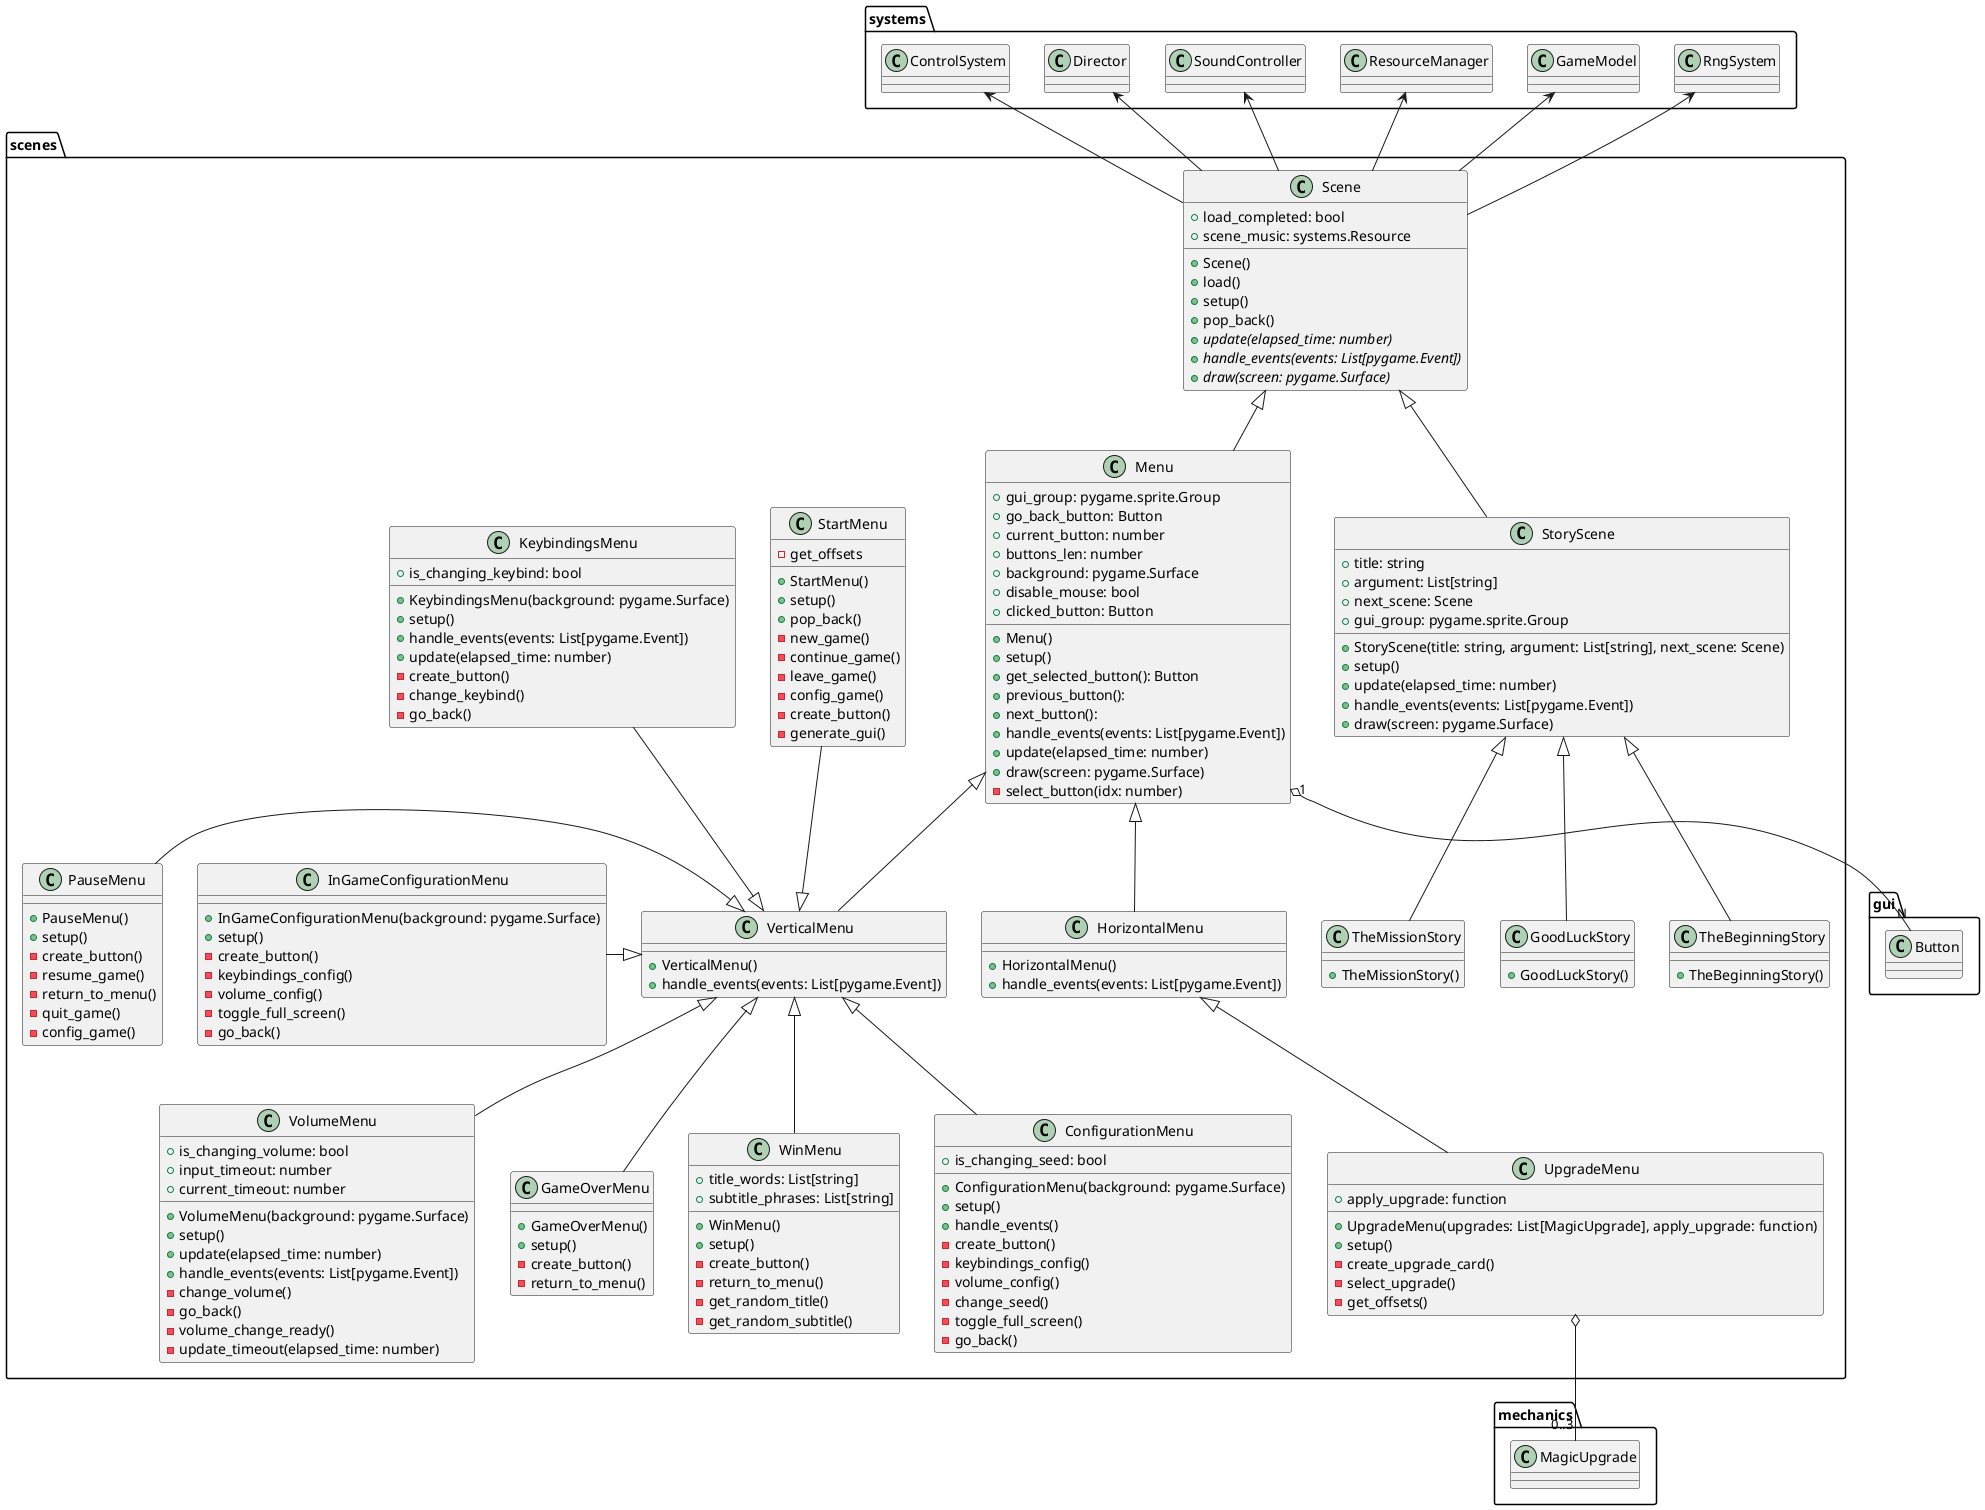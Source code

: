 @startuml menu_scenes_uml

class scenes.Scene {
	+ load_completed: bool
	+ scene_music: systems.Resource

	+ Scene()
	+ load()
	+ setup()
	+ pop_back()
	{abstract} + update(elapsed_time: number)
	{abstract} + handle_events(events: List[pygame.Event])
	{abstract} + draw(screen: pygame.Surface)
}

class scenes.Menu extends scenes.Scene {
	+ gui_group: pygame.sprite.Group
	+ go_back_button: Button
	+ current_button: number
	+ buttons_len: number
	+ background: pygame.Surface
	+ disable_mouse: bool
	+ clicked_button: Button

	+ Menu()
	+ setup()
	+ get_selected_button(): Button
	+ previous_button():
	+ next_button():
	+ handle_events(events: List[pygame.Event])
	+ update(elapsed_time: number)
	+ draw(screen: pygame.Surface)
	- select_button(idx: number)
}

class scenes.VerticalMenu extends scenes.Menu {
	+ VerticalMenu()
	+ handle_events(events: List[pygame.Event])
}

class scenes.HorizontalMenu extends scenes.Menu {
	+ HorizontalMenu()
	+ handle_events(events: List[pygame.Event])
}

class scenes.StartMenu {
	+ StartMenu()
	+ setup()
	+ pop_back()
	- new_game()
	- continue_game()
	- leave_game()
	- config_game()
	- create_button()
	- get_offsets
	- generate_gui()
}

class scenes.ConfigurationMenu {
	+ is_changing_seed: bool

	+ ConfigurationMenu(background: pygame.Surface)
	+ setup()
	+ handle_events()
	- create_button()
	- keybindings_config()
	- volume_config()
	- change_seed()
	- toggle_full_screen()
	- go_back()
}

class scenes.VolumeMenu {
	+ is_changing_volume: bool
	+ input_timeout: number
	+ current_timeout: number

	+ VolumeMenu(background: pygame.Surface)
	+ setup()
	+ update(elapsed_time: number)
	+ handle_events(events: List[pygame.Event])
	- change_volume()
	- go_back()
	- volume_change_ready()
	- update_timeout(elapsed_time: number)
}

class scenes.KeybindingsMenu {
	+ is_changing_keybind: bool

	+ KeybindingsMenu(background: pygame.Surface)
	+ setup()
	+ handle_events(events: List[pygame.Event])
	+ update(elapsed_time: number)
	- create_button()
	- change_keybind()
	- go_back()
}

class scenes.PauseMenu {
	+ PauseMenu()
	+ setup()
	- create_button()
	- resume_game()
	- return_to_menu()
	- quit_game()
	- config_game()
}

class scenes.InGameConfigurationMenu {
	+ InGameConfigurationMenu(background: pygame.Surface)
	+ setup()
	- create_button()
	- keybindings_config()
	- volume_config()
	- toggle_full_screen()
	- go_back()
}

class scenes.GameOverMenu {
	+ GameOverMenu()
	+ setup()
	- create_button()
	- return_to_menu()
}

class scenes.WinMenu {
	+ title_words: List[string]
	+ subtitle_phrases: List[string]
	
	+ WinMenu()
	+ setup()
	- create_button()
	- return_to_menu()
	- get_random_title()
	- get_random_subtitle()
}

class scenes.UpgradeMenu extends scenes.HorizontalMenu {
	+ apply_upgrade: function

	+ UpgradeMenu(upgrades: List[MagicUpgrade], apply_upgrade: function)
	+ setup()
	- create_upgrade_card()
	- select_upgrade()
	- get_offsets()
}

class scenes.StoryScene extends scenes.Scene {
	+ title: string
	+ argument: List[string]
	+ next_scene: Scene
	+ gui_group: pygame.sprite.Group

	+ StoryScene(title: string, argument: List[string], next_scene: Scene)
	+ setup()
	+ update(elapsed_time: number)
	+ handle_events(events: List[pygame.Event])
	+ draw(screen: pygame.Surface)
}

class scenes.TheBeginningStory extends scenes.StoryScene {
	+ TheBeginningStory()
}

class scenes.TheMissionStory extends scenes.StoryScene {
	+ TheMissionStory()
}

class scenes.GoodLuckStory extends scenes.StoryScene {
	+ GoodLuckStory()
}

scenes.KeybindingsMenu -down-|> scenes.VerticalMenu
scenes.StartMenu -down-|> scenes.VerticalMenu
scenes.ConfigurationMenu -up-|> scenes.VerticalMenu
scenes.VolumeMenu -up-|> scenes.VerticalMenu
scenes.PauseMenu -right-|> scenes.VerticalMenu
scenes.InGameConfigurationMenu -right-|> scenes.VerticalMenu
scenes.GameOverMenu -up-|> scenes.VerticalMenu
scenes.WinMenu -up-|> scenes.VerticalMenu

scenes.Scene -up-> systems.ControlSystem
scenes.Scene -up-> systems.Director
scenes.Scene -up-> systems.SoundController
scenes.Scene -up-> systems.ResourceManager
scenes.Scene -up-> systems.GameModel
scenes.Scene -up-> systems.RngSystem

scenes.Menu "1" o-- "N" gui.Button

scenes.UpgradeMenu o-- "0..3" mechanics.MagicUpgrade

@enduml
